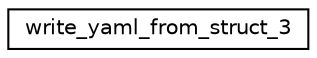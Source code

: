 digraph "Graphical Class Hierarchy"
{
 // INTERACTIVE_SVG=YES
 // LATEX_PDF_SIZE
  edge [fontname="Helvetica",fontsize="10",labelfontname="Helvetica",labelfontsize="10"];
  node [fontname="Helvetica",fontsize="10",shape=record];
  rankdir="LR";
  Node0 [label="write_yaml_from_struct_3",height=0.2,width=0.4,color="black", fillcolor="white", style="filled",URL="$group__fms__yaml__output__mod.html#interfacefms__yaml__output__mod_1_1write__yaml__from__struct__3",tooltip=" "];
}
